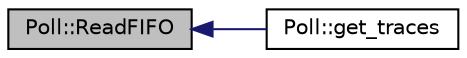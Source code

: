 digraph "Poll::ReadFIFO"
{
  edge [fontname="Helvetica",fontsize="10",labelfontname="Helvetica",labelfontsize="10"];
  node [fontname="Helvetica",fontsize="10",shape=record];
  rankdir="LR";
  Node1 [label="Poll::ReadFIFO",height=0.2,width=0.4,color="black", fillcolor="grey75", style="filled", fontcolor="black"];
  Node1 -> Node2 [dir="back",color="midnightblue",fontsize="10",style="solid",fontname="Helvetica"];
  Node2 [label="Poll::get_traces",height=0.2,width=0.4,color="black", fillcolor="white", style="filled",URL="$d6/db0/class_poll.html#a7bc77d04169be53d1a3553e0a55932d6",tooltip="Acquire raw traces from a pixie module. "];
}
